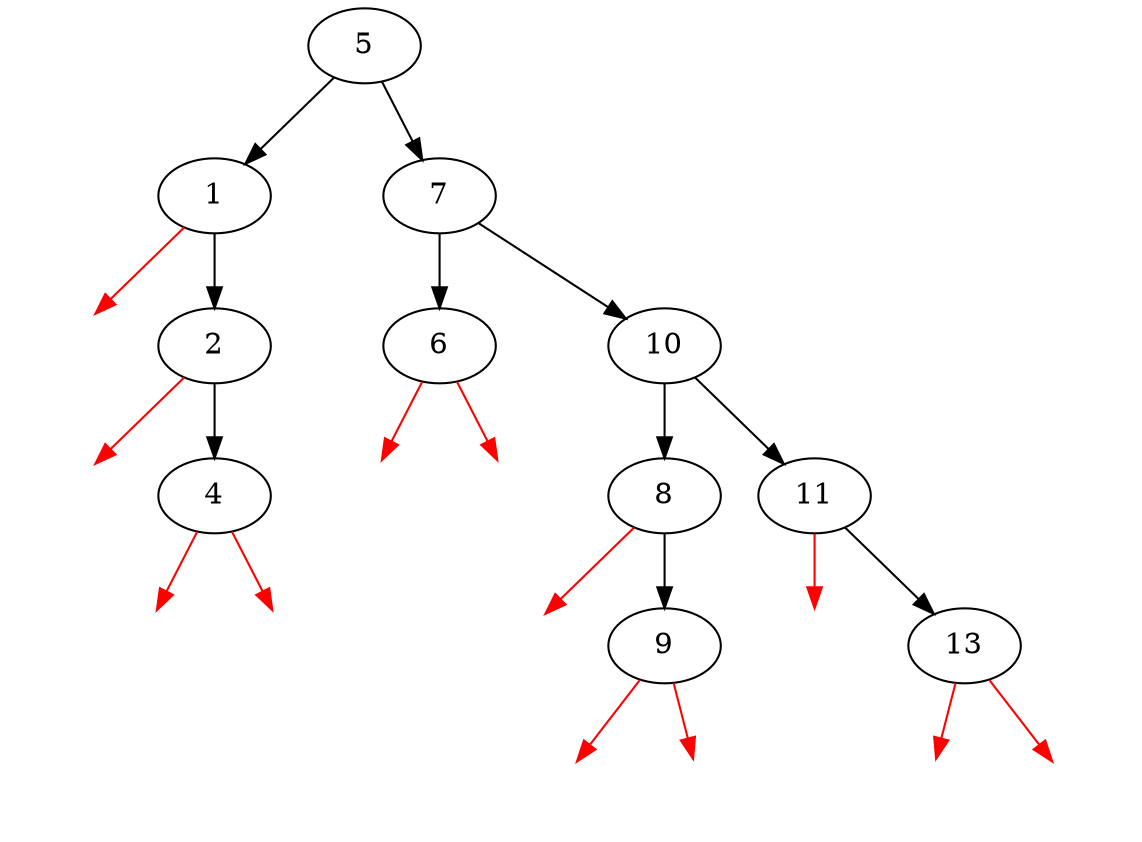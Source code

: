 digraph {
	5 [label=5]
	1 [label=1]
	V0 [label="" color="#FF00000"]
	2 [label=2]
	V1 [label="" color="#FF00000"]
	4 [label=4]
	V2 [label="" color="#FF00000"]
	V3 [label="" color="#FF00000"]
	7 [label=7]
	6 [label=6]
	V4 [label="" color="#FF00000"]
	V5 [label="" color="#FF00000"]
	10 [label=10]
	8 [label=8]
	V6 [label="" color="#FF00000"]
	9 [label=9]
	V7 [label="" color="#FF00000"]
	V8 [label="" color="#FF00000"]
	11 [label=11]
	V9 [label="" color="#FF00000"]
	13 [label=13]
	V10 [label="" color="#FF00000"]
	V11 [label="" color="#FF00000"]
	5 -> 1
	1 -> V0 [color="#FF0000"]
	1 -> 2
	2 -> V1 [color="#FF0000"]
	2 -> 4
	4 -> V2 [color="#FF0000"]
	4 -> V3 [color="#FF0000"]
	5 -> 7
	7 -> 6
	6 -> V4 [color="#FF0000"]
	6 -> V5 [color="#FF0000"]
	7 -> 10
	10 -> 8
	8 -> V6 [color="#FF0000"]
	8 -> 9
	9 -> V7 [color="#FF0000"]
	9 -> V8 [color="#FF0000"]
	10 -> 11
	11 -> V9 [color="#FF0000"]
	11 -> 13
	13 -> V10 [color="#FF0000"]
	13 -> V11 [color="#FF0000"]
}
